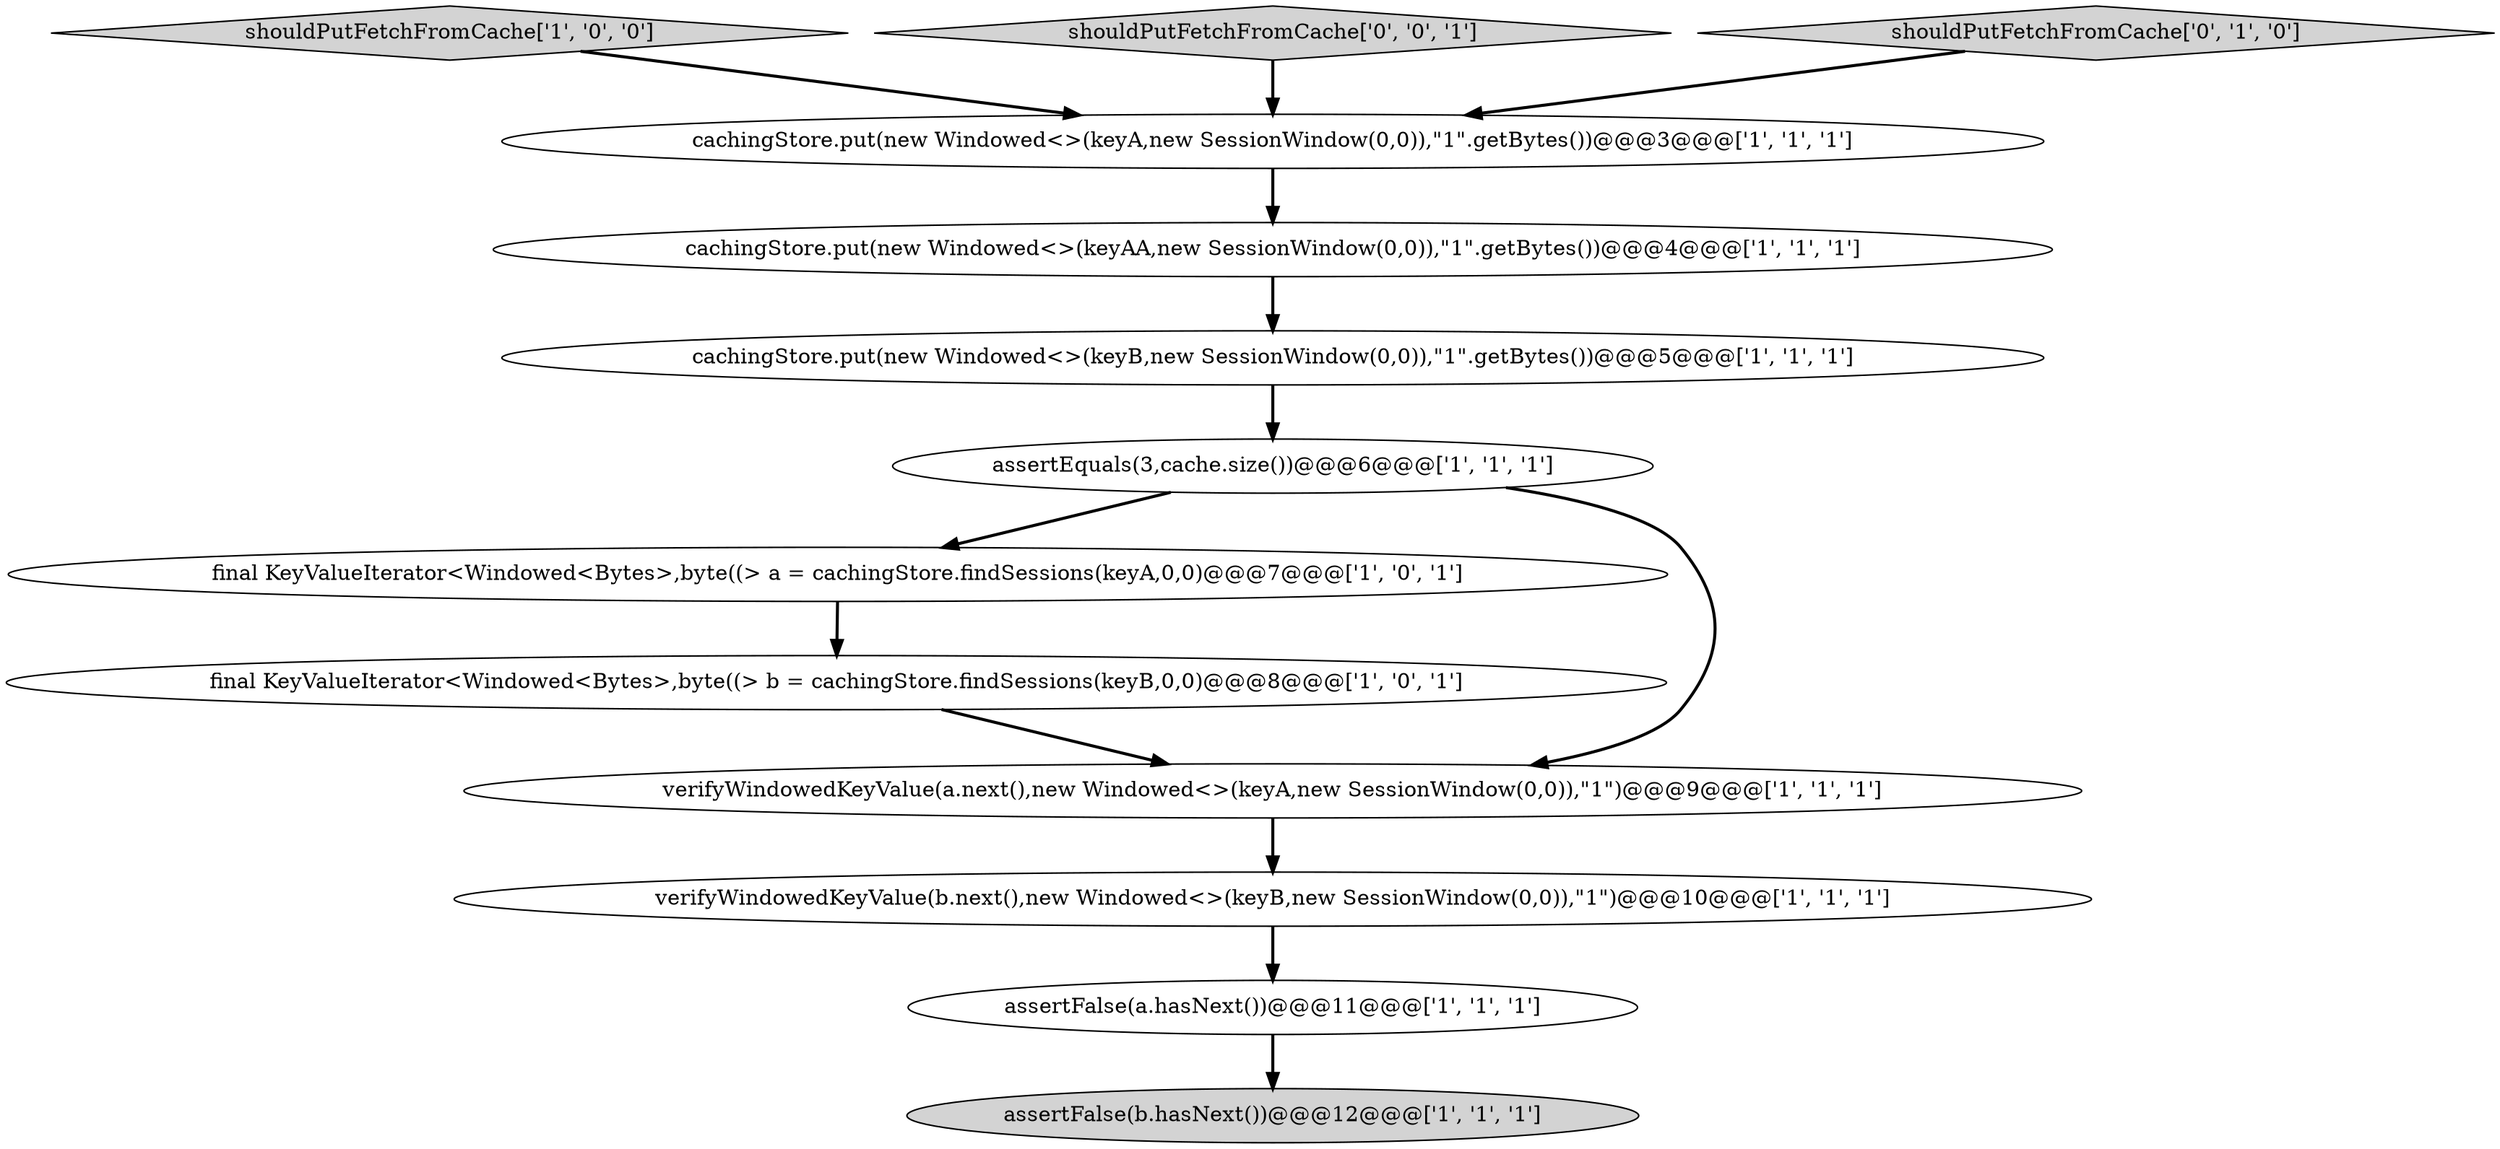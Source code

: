 digraph {
5 [style = filled, label = "final KeyValueIterator<Windowed<Bytes>,byte((> b = cachingStore.findSessions(keyB,0,0)@@@8@@@['1', '0', '1']", fillcolor = white, shape = ellipse image = "AAA0AAABBB1BBB"];
0 [style = filled, label = "assertFalse(a.hasNext())@@@11@@@['1', '1', '1']", fillcolor = white, shape = ellipse image = "AAA0AAABBB1BBB"];
3 [style = filled, label = "final KeyValueIterator<Windowed<Bytes>,byte((> a = cachingStore.findSessions(keyA,0,0)@@@7@@@['1', '0', '1']", fillcolor = white, shape = ellipse image = "AAA0AAABBB1BBB"];
6 [style = filled, label = "assertFalse(b.hasNext())@@@12@@@['1', '1', '1']", fillcolor = lightgray, shape = ellipse image = "AAA0AAABBB1BBB"];
7 [style = filled, label = "assertEquals(3,cache.size())@@@6@@@['1', '1', '1']", fillcolor = white, shape = ellipse image = "AAA0AAABBB1BBB"];
10 [style = filled, label = "cachingStore.put(new Windowed<>(keyA,new SessionWindow(0,0)),\"1\".getBytes())@@@3@@@['1', '1', '1']", fillcolor = white, shape = ellipse image = "AAA0AAABBB1BBB"];
2 [style = filled, label = "shouldPutFetchFromCache['1', '0', '0']", fillcolor = lightgray, shape = diamond image = "AAA0AAABBB1BBB"];
12 [style = filled, label = "shouldPutFetchFromCache['0', '0', '1']", fillcolor = lightgray, shape = diamond image = "AAA0AAABBB3BBB"];
8 [style = filled, label = "verifyWindowedKeyValue(a.next(),new Windowed<>(keyA,new SessionWindow(0,0)),\"1\")@@@9@@@['1', '1', '1']", fillcolor = white, shape = ellipse image = "AAA0AAABBB1BBB"];
11 [style = filled, label = "shouldPutFetchFromCache['0', '1', '0']", fillcolor = lightgray, shape = diamond image = "AAA0AAABBB2BBB"];
9 [style = filled, label = "cachingStore.put(new Windowed<>(keyAA,new SessionWindow(0,0)),\"1\".getBytes())@@@4@@@['1', '1', '1']", fillcolor = white, shape = ellipse image = "AAA0AAABBB1BBB"];
1 [style = filled, label = "verifyWindowedKeyValue(b.next(),new Windowed<>(keyB,new SessionWindow(0,0)),\"1\")@@@10@@@['1', '1', '1']", fillcolor = white, shape = ellipse image = "AAA0AAABBB1BBB"];
4 [style = filled, label = "cachingStore.put(new Windowed<>(keyB,new SessionWindow(0,0)),\"1\".getBytes())@@@5@@@['1', '1', '1']", fillcolor = white, shape = ellipse image = "AAA0AAABBB1BBB"];
8->1 [style = bold, label=""];
5->8 [style = bold, label=""];
7->3 [style = bold, label=""];
3->5 [style = bold, label=""];
10->9 [style = bold, label=""];
12->10 [style = bold, label=""];
1->0 [style = bold, label=""];
2->10 [style = bold, label=""];
7->8 [style = bold, label=""];
0->6 [style = bold, label=""];
11->10 [style = bold, label=""];
4->7 [style = bold, label=""];
9->4 [style = bold, label=""];
}
